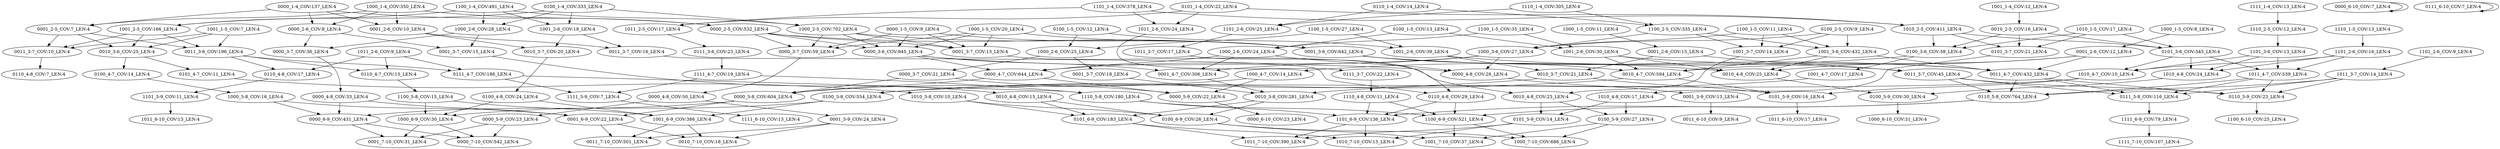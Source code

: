 digraph G {
    "0010_4-8_COV:23_LEN:4" -> "0100_5-9_COV:27_LEN:4";
    "0010_4-8_COV:23_LEN:4" -> "0101_5-9_COV:14_LEN:4";
    "0100_4-8_COV:24_LEN:4" -> "1001_6-9_COV:386_LEN:4";
    "0100_4-8_COV:24_LEN:4" -> "1000_6-9_COV:30_LEN:4";
    "1011_2-6_COV:9_LEN:4" -> "0111_4-7_COV:186_LEN:4";
    "1011_2-6_COV:9_LEN:4" -> "0110_4-7_COV:15_LEN:4";
    "1011_2-6_COV:9_LEN:4" -> "0110_4-8_COV:17_LEN:4";
    "1100_1-4_COV:491_LEN:4" -> "1000_2-6_COV:28_LEN:4";
    "1100_1-4_COV:491_LEN:4" -> "1000_2-5_COV:702_LEN:4";
    "1100_1-4_COV:491_LEN:4" -> "1001_2-6_COV:18_LEN:4";
    "1100_1-4_COV:491_LEN:4" -> "1001_2-5_COV:166_LEN:4";
    "0000_3-7_COV:21_LEN:4" -> "0000_5-8_COV:604_LEN:4";
    "0000_3-7_COV:21_LEN:4" -> "0000_5-9_COV:22_LEN:4";
    "0111_4-7_COV:186_LEN:4" -> "1111_5-9_COV:7_LEN:4";
    "0111_4-7_COV:186_LEN:4" -> "1110_5-8_COV:180_LEN:4";
    "1000_1-5_COV:8_LEN:4" -> "0001_2-6_COV:12_LEN:4";
    "0110_1-4_COV:14_LEN:4" -> "1101_2-6_COV:25_LEN:4";
    "0110_1-4_COV:14_LEN:4" -> "1100_2-5_COV:335_LEN:4";
    "0101_3-7_COV:21_LEN:4" -> "1010_4-8_COV:17_LEN:4";
    "1100_1-5_COV:35_LEN:4" -> "1000_2-6_COV:24_LEN:4";
    "1100_1-5_COV:35_LEN:4" -> "1001_2-6_COV:30_LEN:4";
    "1101_2-6_COV:16_LEN:4" -> "1010_4-8_COV:24_LEN:4";
    "1101_2-6_COV:16_LEN:4" -> "1010_4-7_COV:10_LEN:4";
    "1101_2-6_COV:16_LEN:4" -> "1011_4-7_COV:539_LEN:4";
    "1111_5-9_COV:7_LEN:4" -> "1111_6-10_COV:13_LEN:4";
    "1001_3-6_COV:432_LEN:4" -> "0011_4-7_COV:432_LEN:4";
    "1001_3-6_COV:432_LEN:4" -> "0010_4-7_COV:594_LEN:4";
    "1001_3-6_COV:432_LEN:4" -> "0010_4-8_COV:25_LEN:4";
    "0100_5-9_COV:27_LEN:4" -> "1001_7-10_COV:37_LEN:4";
    "0100_5-9_COV:27_LEN:4" -> "1000_7-10_COV:686_LEN:4";
    "0101_4-7_COV:11_LEN:4" -> "1010_5-8_COV:10_LEN:4";
    "0000_3-7_COV:36_LEN:4" -> "0000_4-8_COV:33_LEN:4";
    "0001_3-6_COV:642_LEN:4" -> "0011_4-7_COV:432_LEN:4";
    "0001_3-6_COV:642_LEN:4" -> "0010_4-7_COV:594_LEN:4";
    "0001_3-6_COV:642_LEN:4" -> "0010_4-8_COV:25_LEN:4";
    "1001_1-4_COV:12_LEN:4" -> "0010_2-5_COV:16_LEN:4";
    "1001_3-7_COV:14_LEN:4" -> "0010_4-8_COV:23_LEN:4";
    "0001_6-9_COV:22_LEN:4" -> "0011_7-10_COV:501_LEN:4";
    "0001_6-9_COV:22_LEN:4" -> "0010_7-10_COV:18_LEN:4";
    "0001_5-9_COV:24_LEN:4" -> "0011_7-10_COV:501_LEN:4";
    "0001_5-9_COV:24_LEN:4" -> "0010_7-10_COV:18_LEN:4";
    "0100_3-6_COV:38_LEN:4" -> "1001_4-7_COV:17_LEN:4";
    "0100_3-6_COV:38_LEN:4" -> "1000_4-7_COV:14_LEN:4";
    "0011_4-7_COV:432_LEN:4" -> "0111_5-8_COV:116_LEN:4";
    "0011_4-7_COV:432_LEN:4" -> "0110_5-8_COV:764_LEN:4";
    "0011_4-7_COV:432_LEN:4" -> "0110_5-9_COV:23_LEN:4";
    "0000_1-4_COV:137_LEN:4" -> "0000_2-5_COV:532_LEN:4";
    "0000_1-4_COV:137_LEN:4" -> "0000_2-6_COV:8_LEN:4";
    "0000_1-4_COV:137_LEN:4" -> "0001_2-5_COV:7_LEN:4";
    "0000_1-4_COV:137_LEN:4" -> "0001_2-6_COV:10_LEN:4";
    "0000_4-8_COV:50_LEN:4" -> "0001_5-9_COV:24_LEN:4";
    "0000_4-8_COV:50_LEN:4" -> "0000_5-9_COV:23_LEN:4";
    "0010_3-6_COV:25_LEN:4" -> "0101_4-7_COV:11_LEN:4";
    "0010_3-6_COV:25_LEN:4" -> "0100_4-7_COV:14_LEN:4";
    "1100_1-5_COV:11_LEN:4" -> "1001_3-6_COV:432_LEN:4";
    "1100_1-5_COV:11_LEN:4" -> "1001_3-7_COV:14_LEN:4";
    "1100_1-5_COV:11_LEN:4" -> "1000_3-6_COV:27_LEN:4";
    "0101_1-4_COV:22_LEN:4" -> "1011_2-5_COV:17_LEN:4";
    "0101_1-4_COV:22_LEN:4" -> "1011_2-6_COV:24_LEN:4";
    "0101_1-4_COV:22_LEN:4" -> "1010_2-5_COV:411_LEN:4";
    "1010_5-8_COV:10_LEN:4" -> "0101_6-9_COV:183_LEN:4";
    "1010_5-8_COV:10_LEN:4" -> "0100_6-9_COV:26_LEN:4";
    "0101_6-9_COV:183_LEN:4" -> "1011_7-10_COV:390_LEN:4";
    "0101_6-9_COV:183_LEN:4" -> "1010_7-10_COV:15_LEN:4";
    "0111_5-8_COV:116_LEN:4" -> "1111_6-9_COV:79_LEN:4";
    "1110_1-4_COV:305_LEN:4" -> "1101_2-6_COV:25_LEN:4";
    "1110_1-4_COV:305_LEN:4" -> "1100_2-5_COV:335_LEN:4";
    "1000_2-6_COV:24_LEN:4" -> "0000_4-7_COV:644_LEN:4";
    "1000_2-6_COV:24_LEN:4" -> "0000_4-8_COV:26_LEN:4";
    "1000_2-6_COV:24_LEN:4" -> "0001_4-7_COV:306_LEN:4";
    "0000_1-5_COV:9_LEN:4" -> "0001_3-6_COV:642_LEN:4";
    "0000_1-5_COV:9_LEN:4" -> "0001_3-7_COV:13_LEN:4";
    "0000_1-5_COV:9_LEN:4" -> "0000_3-6_COV:945_LEN:4";
    "0000_1-5_COV:9_LEN:4" -> "0000_3-7_COV:59_LEN:4";
    "1000_2-6_COV:28_LEN:4" -> "0000_3-7_COV:36_LEN:4";
    "1000_2-6_COV:28_LEN:4" -> "0001_3-7_COV:15_LEN:4";
    "0011_3-7_COV:10_LEN:4" -> "0110_4-8_COV:7_LEN:4";
    "1000_1-5_COV:20_LEN:4" -> "0001_3-6_COV:642_LEN:4";
    "1000_1-5_COV:20_LEN:4" -> "0001_3-7_COV:13_LEN:4";
    "1000_1-5_COV:20_LEN:4" -> "0000_3-6_COV:945_LEN:4";
    "1000_1-5_COV:20_LEN:4" -> "0000_3-7_COV:59_LEN:4";
    "1001_2-6_COV:39_LEN:4" -> "0010_3-7_COV:21_LEN:4";
    "1001_2-6_COV:39_LEN:4" -> "0011_3-7_COV:45_LEN:4";
    "0010_3-7_COV:21_LEN:4" -> "0101_5-9_COV:16_LEN:4";
    "0010_3-7_COV:21_LEN:4" -> "0100_5-8_COV:554_LEN:4";
    "1011_2-5_COV:17_LEN:4" -> "0111_3-6_COV:23_LEN:4";
    "0010_2-5_COV:16_LEN:4" -> "0101_3-7_COV:21_LEN:4";
    "0010_2-5_COV:16_LEN:4" -> "0100_3-6_COV:38_LEN:4";
    "0010_2-5_COV:16_LEN:4" -> "0101_3-6_COV:545_LEN:4";
    "0101_5-9_COV:16_LEN:4" -> "1011_6-10_COV:17_LEN:4";
    "1100_5-8_COV:15_LEN:4" -> "1001_6-9_COV:386_LEN:4";
    "1100_5-8_COV:15_LEN:4" -> "1000_6-9_COV:30_LEN:4";
    "1001_4-7_COV:17_LEN:4" -> "0010_5-8_COV:281_LEN:4";
    "0010_3-7_COV:20_LEN:4" -> "0100_4-8_COV:24_LEN:4";
    "1011_3-7_COV:17_LEN:4" -> "0110_4-8_COV:29_LEN:4";
    "1001_6-9_COV:386_LEN:4" -> "0011_7-10_COV:501_LEN:4";
    "1001_6-9_COV:386_LEN:4" -> "0010_7-10_COV:18_LEN:4";
    "1011_2-6_COV:24_LEN:4" -> "0111_3-7_COV:22_LEN:4";
    "0001_3-7_COV:13_LEN:4" -> "0010_4-8_COV:23_LEN:4";
    "1101_5-9_COV:11_LEN:4" -> "1011_6-10_COV:13_LEN:4";
    "0000_2-5_COV:532_LEN:4" -> "0001_3-6_COV:642_LEN:4";
    "0000_2-5_COV:532_LEN:4" -> "0001_3-7_COV:13_LEN:4";
    "0000_2-5_COV:532_LEN:4" -> "0000_3-6_COV:945_LEN:4";
    "0000_2-5_COV:532_LEN:4" -> "0000_3-7_COV:59_LEN:4";
    "1101_1-4_COV:378_LEN:4" -> "1011_2-5_COV:17_LEN:4";
    "1101_1-4_COV:378_LEN:4" -> "1011_2-6_COV:24_LEN:4";
    "1101_1-4_COV:378_LEN:4" -> "1010_2-5_COV:411_LEN:4";
    "0000_4-8_COV:33_LEN:4" -> "0001_6-9_COV:22_LEN:4";
    "0000_4-8_COV:33_LEN:4" -> "0000_6-9_COV:431_LEN:4";
    "0001_3-7_COV:18_LEN:4" -> "0010_5-8_COV:281_LEN:4";
    "1010_1-5_COV:17_LEN:4" -> "0101_3-7_COV:21_LEN:4";
    "1010_1-5_COV:17_LEN:4" -> "0100_3-6_COV:38_LEN:4";
    "1010_1-5_COV:17_LEN:4" -> "0101_3-6_COV:545_LEN:4";
    "1110_2-5_COV:12_LEN:4" -> "1101_3-6_COV:13_LEN:4";
    "1010_4-8_COV:24_LEN:4" -> "0100_5-9_COV:30_LEN:4";
    "0101_5-9_COV:14_LEN:4" -> "1011_7-10_COV:390_LEN:4";
    "0101_5-9_COV:14_LEN:4" -> "1010_7-10_COV:15_LEN:4";
    "0000_4-7_COV:644_LEN:4" -> "0000_5-8_COV:604_LEN:4";
    "0000_4-7_COV:644_LEN:4" -> "0000_5-9_COV:22_LEN:4";
    "0100_4-7_COV:14_LEN:4" -> "1000_5-8_COV:16_LEN:4";
    "1010_4-7_COV:10_LEN:4" -> "0101_5-9_COV:16_LEN:4";
    "1010_4-7_COV:10_LEN:4" -> "0100_5-8_COV:554_LEN:4";
    "1100_6-9_COV:521_LEN:4" -> "1001_7-10_COV:37_LEN:4";
    "1100_6-9_COV:521_LEN:4" -> "1000_7-10_COV:686_LEN:4";
    "1000_1-5_COV:11_LEN:4" -> "0001_2-6_COV:15_LEN:4";
    "0000_5-8_COV:604_LEN:4" -> "0001_6-9_COV:22_LEN:4";
    "0000_5-8_COV:604_LEN:4" -> "0000_6-9_COV:431_LEN:4";
    "1101_2-6_COV:25_LEN:4" -> "1011_3-7_COV:17_LEN:4";
    "1000_3-6_COV:27_LEN:4" -> "0000_4-7_COV:644_LEN:4";
    "1000_3-6_COV:27_LEN:4" -> "0000_4-8_COV:26_LEN:4";
    "1000_3-6_COV:27_LEN:4" -> "0001_4-7_COV:306_LEN:4";
    "0000_2-6_COV:8_LEN:4" -> "0000_3-7_COV:36_LEN:4";
    "0000_2-6_COV:8_LEN:4" -> "0001_3-7_COV:15_LEN:4";
    "0000_3-6_COV:945_LEN:4" -> "0000_4-7_COV:644_LEN:4";
    "0000_3-6_COV:945_LEN:4" -> "0000_4-8_COV:26_LEN:4";
    "0000_3-6_COV:945_LEN:4" -> "0001_4-7_COV:306_LEN:4";
    "0000_6-10_COV:7_LEN:4" -> "0000_6-10_COV:7_LEN:4";
    "1000_2-5_COV:702_LEN:4" -> "0001_3-6_COV:642_LEN:4";
    "1000_2-5_COV:702_LEN:4" -> "0001_3-7_COV:13_LEN:4";
    "1000_2-5_COV:702_LEN:4" -> "0000_3-6_COV:945_LEN:4";
    "1000_2-5_COV:702_LEN:4" -> "0000_3-7_COV:59_LEN:4";
    "1000_1-4_COV:350_LEN:4" -> "0000_2-5_COV:532_LEN:4";
    "1000_1-4_COV:350_LEN:4" -> "0000_2-6_COV:8_LEN:4";
    "1000_1-4_COV:350_LEN:4" -> "0001_2-5_COV:7_LEN:4";
    "1000_1-4_COV:350_LEN:4" -> "0001_2-6_COV:10_LEN:4";
    "0000_4-8_COV:26_LEN:4" -> "0001_5-9_COV:13_LEN:4";
    "0000_5-9_COV:22_LEN:4" -> "0000_6-10_COV:23_LEN:4";
    "0000_5-9_COV:23_LEN:4" -> "0001_7-10_COV:31_LEN:4";
    "0000_5-9_COV:23_LEN:4" -> "0000_7-10_COV:542_LEN:4";
    "0000_6-9_COV:431_LEN:4" -> "0001_7-10_COV:31_LEN:4";
    "0000_6-9_COV:431_LEN:4" -> "0000_7-10_COV:542_LEN:4";
    "0100_1-5_COV:12_LEN:4" -> "1001_2-6_COV:39_LEN:4";
    "0100_1-5_COV:12_LEN:4" -> "1000_2-6_COV:25_LEN:4";
    "0110_4-8_COV:29_LEN:4" -> "1100_6-9_COV:521_LEN:4";
    "0110_4-8_COV:29_LEN:4" -> "1101_6-9_COV:136_LEN:4";
    "1110_4-8_COV:11_LEN:4" -> "1100_6-9_COV:521_LEN:4";
    "1110_4-8_COV:11_LEN:4" -> "1101_6-9_COV:136_LEN:4";
    "0110_4-7_COV:15_LEN:4" -> "1100_5-8_COV:15_LEN:4";
    "1101_3-6_COV:13_LEN:4" -> "1010_4-8_COV:24_LEN:4";
    "1101_3-6_COV:13_LEN:4" -> "1010_4-7_COV:10_LEN:4";
    "1101_3-6_COV:13_LEN:4" -> "1011_4-7_COV:539_LEN:4";
    "0100_1-4_COV:333_LEN:4" -> "1000_2-6_COV:28_LEN:4";
    "0100_1-4_COV:333_LEN:4" -> "1000_2-5_COV:702_LEN:4";
    "0100_1-4_COV:333_LEN:4" -> "1001_2-6_COV:18_LEN:4";
    "0100_1-4_COV:333_LEN:4" -> "1001_2-5_COV:166_LEN:4";
    "0011_3-6_COV:196_LEN:4" -> "0111_4-7_COV:186_LEN:4";
    "0011_3-6_COV:196_LEN:4" -> "0110_4-7_COV:15_LEN:4";
    "0011_3-6_COV:196_LEN:4" -> "0110_4-8_COV:17_LEN:4";
    "0100_5-9_COV:30_LEN:4" -> "1000_6-10_COV:31_LEN:4";
    "1110_1-5_COV:13_LEN:4" -> "1101_2-6_COV:16_LEN:4";
    "0100_6-9_COV:26_LEN:4" -> "1001_7-10_COV:37_LEN:4";
    "0100_6-9_COV:26_LEN:4" -> "1000_7-10_COV:686_LEN:4";
    "0110_4-8_COV:17_LEN:4" -> "1101_5-9_COV:11_LEN:4";
    "0001_3-7_COV:15_LEN:4" -> "0010_4-8_COV:15_LEN:4";
    "1000_5-8_COV:16_LEN:4" -> "0001_6-9_COV:22_LEN:4";
    "1000_5-8_COV:16_LEN:4" -> "0000_6-9_COV:431_LEN:4";
    "1110_5-8_COV:180_LEN:4" -> "1100_6-9_COV:521_LEN:4";
    "1110_5-8_COV:180_LEN:4" -> "1101_6-9_COV:136_LEN:4";
    "0101_3-6_COV:545_LEN:4" -> "1010_4-8_COV:24_LEN:4";
    "0101_3-6_COV:545_LEN:4" -> "1010_4-7_COV:10_LEN:4";
    "0101_3-6_COV:545_LEN:4" -> "1011_4-7_COV:539_LEN:4";
    "0010_4-7_COV:594_LEN:4" -> "0101_5-9_COV:16_LEN:4";
    "0010_4-7_COV:594_LEN:4" -> "0100_5-8_COV:554_LEN:4";
    "1000_2-6_COV:25_LEN:4" -> "0000_3-7_COV:21_LEN:4";
    "1000_2-6_COV:25_LEN:4" -> "0001_3-7_COV:18_LEN:4";
    "0010_4-8_COV:15_LEN:4" -> "0101_6-9_COV:183_LEN:4";
    "0010_4-8_COV:15_LEN:4" -> "0100_6-9_COV:26_LEN:4";
    "0100_1-5_COV:13_LEN:4" -> "1000_2-6_COV:24_LEN:4";
    "0100_1-5_COV:13_LEN:4" -> "1001_2-6_COV:30_LEN:4";
    "0111_3-6_COV:23_LEN:4" -> "1111_4-7_COV:19_LEN:4";
    "1000_6-9_COV:30_LEN:4" -> "0001_7-10_COV:31_LEN:4";
    "1000_6-9_COV:30_LEN:4" -> "0000_7-10_COV:542_LEN:4";
    "1011_3-7_COV:14_LEN:4" -> "0111_5-8_COV:116_LEN:4";
    "1011_3-7_COV:14_LEN:4" -> "0110_5-8_COV:764_LEN:4";
    "1011_3-7_COV:14_LEN:4" -> "0110_5-9_COV:23_LEN:4";
    "0011_3-7_COV:16_LEN:4" -> "0110_4-8_COV:29_LEN:4";
    "0110_5-8_COV:764_LEN:4" -> "1100_6-9_COV:521_LEN:4";
    "0110_5-8_COV:764_LEN:4" -> "1101_6-9_COV:136_LEN:4";
    "0111_3-7_COV:22_LEN:4" -> "1110_4-8_COV:11_LEN:4";
    "0010_5-8_COV:281_LEN:4" -> "0101_6-9_COV:183_LEN:4";
    "0010_5-8_COV:281_LEN:4" -> "0100_6-9_COV:26_LEN:4";
    "0000_3-7_COV:59_LEN:4" -> "0000_4-8_COV:50_LEN:4";
    "1111_1-4_COV:13_LEN:4" -> "1110_2-5_COV:12_LEN:4";
    "0001_2-6_COV:15_LEN:4" -> "0010_3-7_COV:21_LEN:4";
    "0001_2-6_COV:15_LEN:4" -> "0011_3-7_COV:45_LEN:4";
    "0001_5-9_COV:13_LEN:4" -> "0011_6-10_COV:9_LEN:4";
    "0001_2-6_COV:12_LEN:4" -> "0011_4-7_COV:432_LEN:4";
    "0001_2-6_COV:12_LEN:4" -> "0010_4-7_COV:594_LEN:4";
    "0001_2-6_COV:12_LEN:4" -> "0010_4-8_COV:25_LEN:4";
    "1111_4-7_COV:19_LEN:4" -> "1111_5-9_COV:7_LEN:4";
    "1111_4-7_COV:19_LEN:4" -> "1110_5-8_COV:180_LEN:4";
    "0001_2-5_COV:7_LEN:4" -> "0010_3-6_COV:25_LEN:4";
    "0001_2-5_COV:7_LEN:4" -> "0011_3-7_COV:10_LEN:4";
    "0001_2-5_COV:7_LEN:4" -> "0011_3-6_COV:196_LEN:4";
    "1001_2-6_COV:30_LEN:4" -> "0011_4-7_COV:432_LEN:4";
    "1001_2-6_COV:30_LEN:4" -> "0010_4-7_COV:594_LEN:4";
    "1001_2-6_COV:30_LEN:4" -> "0010_4-8_COV:25_LEN:4";
    "1100_2-5_COV:335_LEN:4" -> "1001_3-6_COV:432_LEN:4";
    "1100_2-5_COV:335_LEN:4" -> "1001_3-7_COV:14_LEN:4";
    "1100_2-5_COV:335_LEN:4" -> "1000_3-6_COV:27_LEN:4";
    "0110_5-9_COV:23_LEN:4" -> "1100_6-10_COV:25_LEN:4";
    "1101_6-9_COV:136_LEN:4" -> "1011_7-10_COV:390_LEN:4";
    "1101_6-9_COV:136_LEN:4" -> "1010_7-10_COV:15_LEN:4";
    "0001_4-7_COV:306_LEN:4" -> "0010_5-8_COV:281_LEN:4";
    "1111_6-9_COV:79_LEN:4" -> "1111_7-10_COV:107_LEN:4";
    "1011_4-7_COV:539_LEN:4" -> "0111_5-8_COV:116_LEN:4";
    "1011_4-7_COV:539_LEN:4" -> "0110_5-8_COV:764_LEN:4";
    "1011_4-7_COV:539_LEN:4" -> "0110_5-9_COV:23_LEN:4";
    "0001_2-6_COV:10_LEN:4" -> "0010_3-7_COV:20_LEN:4";
    "0001_2-6_COV:10_LEN:4" -> "0011_3-7_COV:16_LEN:4";
    "1001_2-6_COV:18_LEN:4" -> "0010_3-7_COV:20_LEN:4";
    "1001_2-6_COV:18_LEN:4" -> "0011_3-7_COV:16_LEN:4";
    "1101_2-6_COV:9_LEN:4" -> "1011_3-7_COV:14_LEN:4";
    "0100_5-8_COV:554_LEN:4" -> "1001_6-9_COV:386_LEN:4";
    "0100_5-8_COV:554_LEN:4" -> "1000_6-9_COV:30_LEN:4";
    "1001_1-5_COV:7_LEN:4" -> "0010_3-6_COV:25_LEN:4";
    "1001_1-5_COV:7_LEN:4" -> "0011_3-7_COV:10_LEN:4";
    "1001_1-5_COV:7_LEN:4" -> "0011_3-6_COV:196_LEN:4";
    "1010_4-8_COV:17_LEN:4" -> "0100_5-9_COV:27_LEN:4";
    "1010_4-8_COV:17_LEN:4" -> "0101_5-9_COV:14_LEN:4";
    "0100_2-5_COV:9_LEN:4" -> "1001_3-6_COV:432_LEN:4";
    "0100_2-5_COV:9_LEN:4" -> "1001_3-7_COV:14_LEN:4";
    "0100_2-5_COV:9_LEN:4" -> "1000_3-6_COV:27_LEN:4";
    "0011_3-7_COV:45_LEN:4" -> "0111_5-8_COV:116_LEN:4";
    "0011_3-7_COV:45_LEN:4" -> "0110_5-8_COV:764_LEN:4";
    "0011_3-7_COV:45_LEN:4" -> "0110_5-9_COV:23_LEN:4";
    "1100_1-5_COV:27_LEN:4" -> "1001_2-6_COV:39_LEN:4";
    "1100_1-5_COV:27_LEN:4" -> "1000_2-6_COV:25_LEN:4";
    "1010_2-5_COV:411_LEN:4" -> "0101_3-7_COV:21_LEN:4";
    "1010_2-5_COV:411_LEN:4" -> "0100_3-6_COV:38_LEN:4";
    "1010_2-5_COV:411_LEN:4" -> "0101_3-6_COV:545_LEN:4";
    "0111_6-10_COV:7_LEN:4" -> "0111_6-10_COV:7_LEN:4";
    "1001_2-5_COV:166_LEN:4" -> "0010_3-6_COV:25_LEN:4";
    "1001_2-5_COV:166_LEN:4" -> "0011_3-7_COV:10_LEN:4";
    "1001_2-5_COV:166_LEN:4" -> "0011_3-6_COV:196_LEN:4";
    "0010_4-8_COV:25_LEN:4" -> "0100_5-9_COV:30_LEN:4";
    "1000_4-7_COV:14_LEN:4" -> "0000_5-8_COV:604_LEN:4";
    "1000_4-7_COV:14_LEN:4" -> "0000_5-9_COV:22_LEN:4";
}
